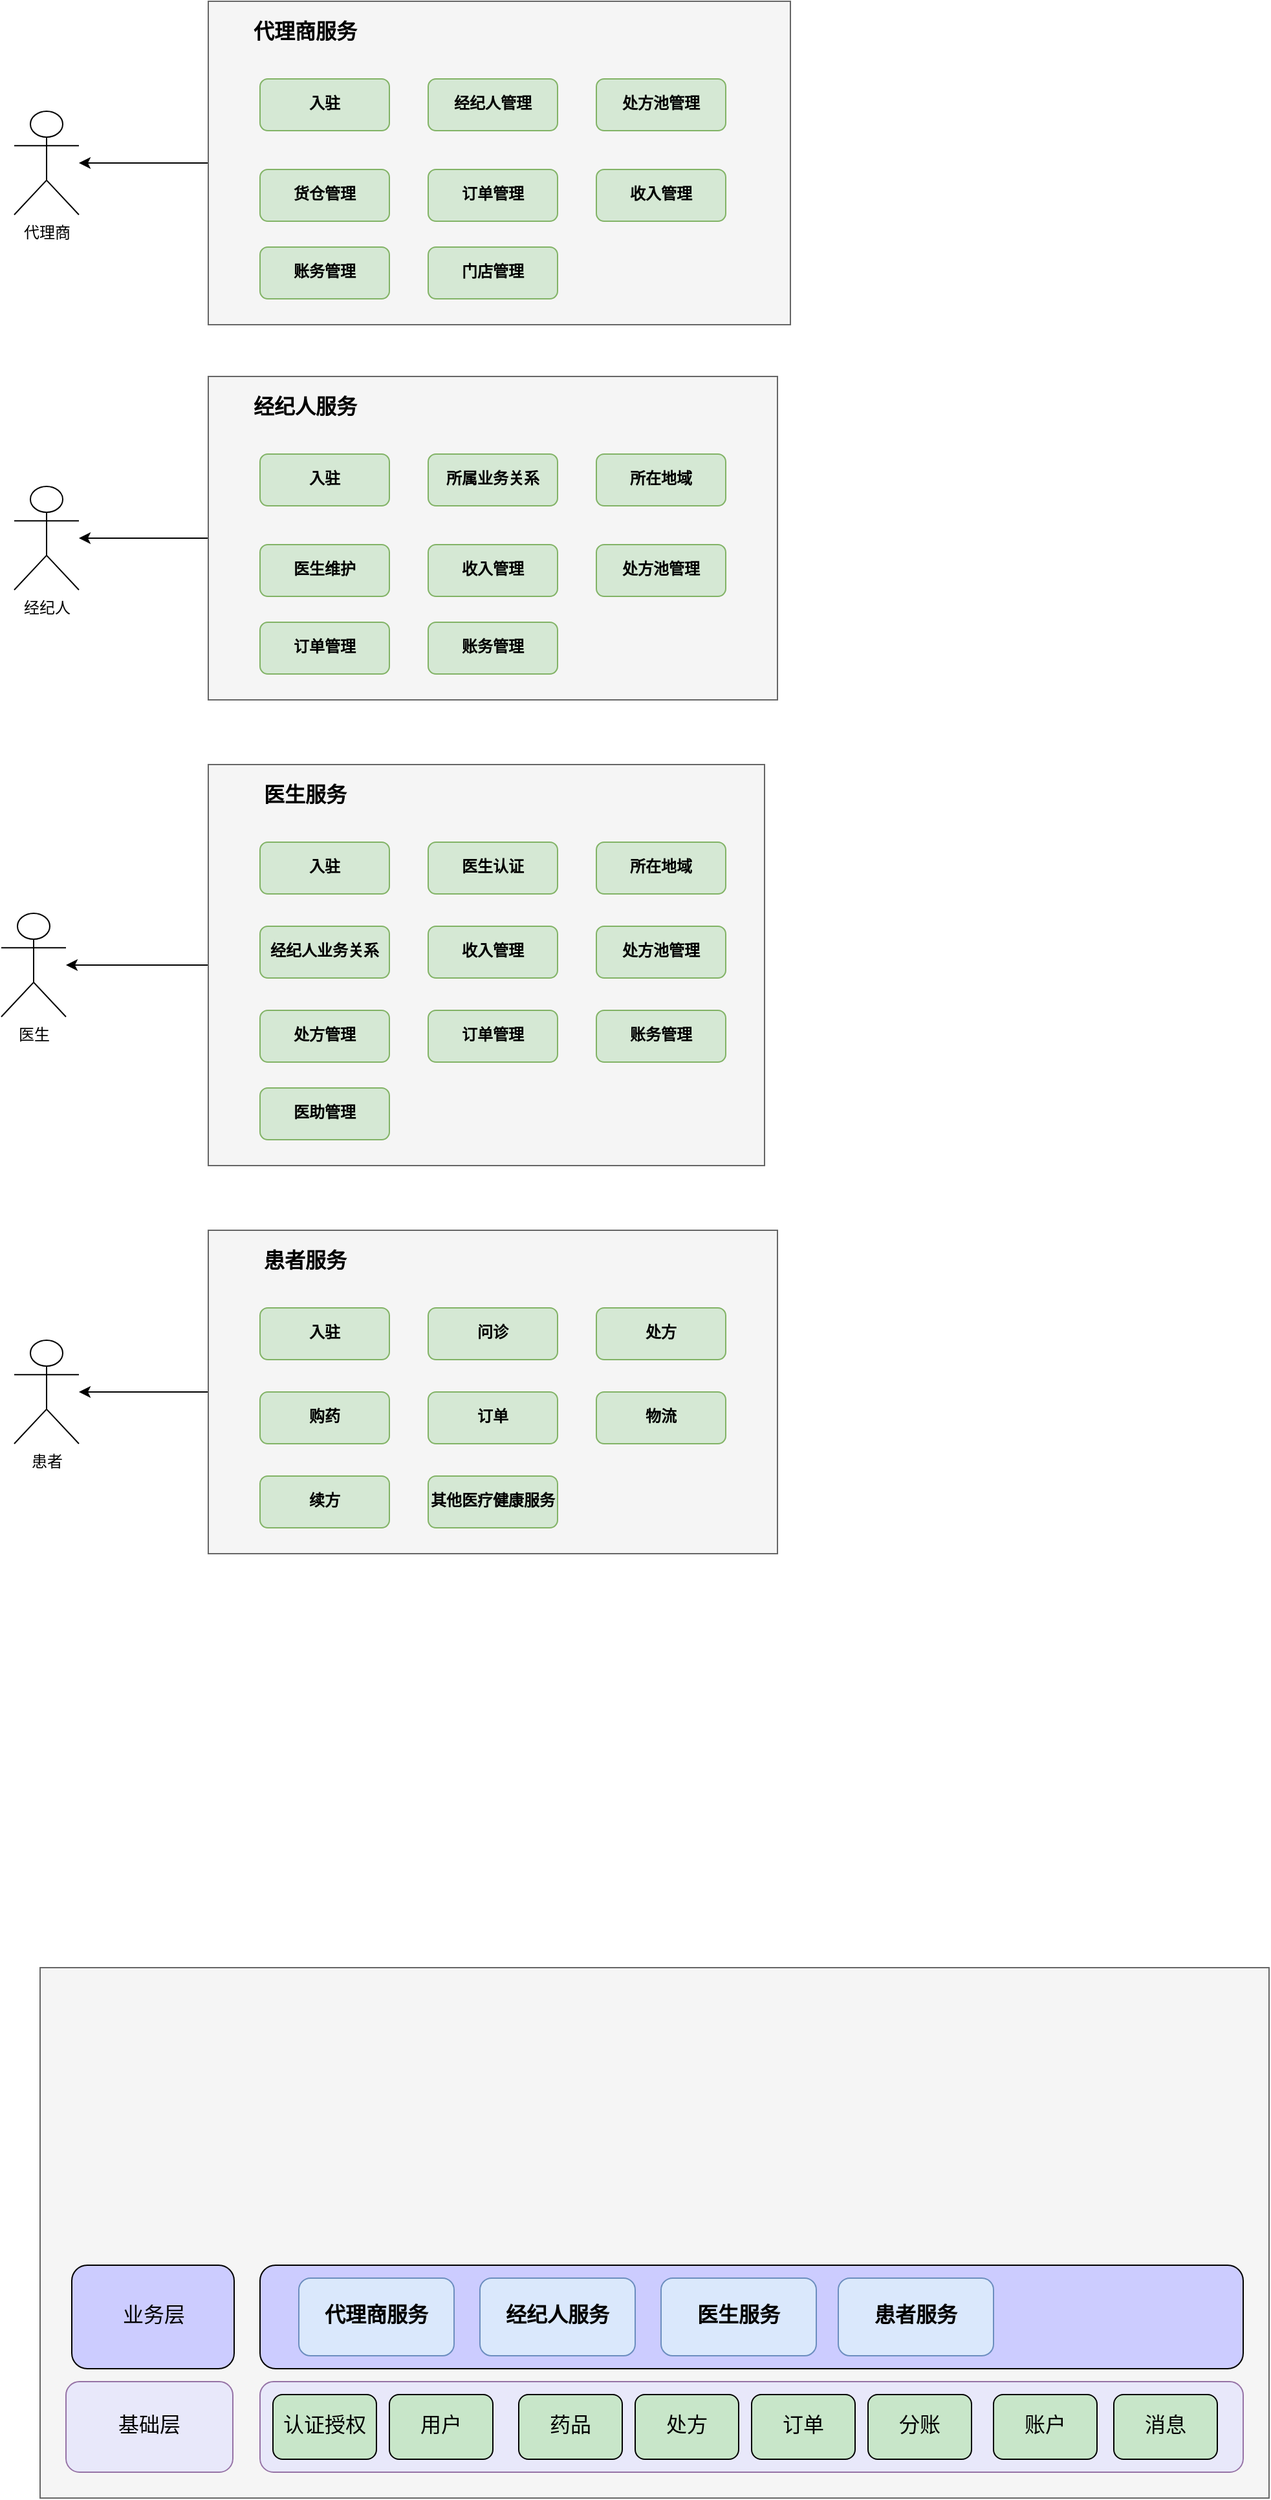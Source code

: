 <mxfile version="20.1.3" type="github">
  <diagram id="FB3oiVCDdu1StfZkIanC" name="第 1 页">
    <mxGraphModel dx="1422" dy="1931" grid="1" gridSize="10" guides="1" tooltips="1" connect="1" arrows="1" fold="1" page="1" pageScale="1" pageWidth="827" pageHeight="1169" math="0" shadow="0">
      <root>
        <mxCell id="0" />
        <mxCell id="1" parent="0" />
        <mxCell id="wnDvW4o2_6gSg0_ogFNA-11" style="edgeStyle=orthogonalEdgeStyle;rounded=0;orthogonalLoop=1;jettySize=auto;html=1;fontFamily=Courier New;fontSize=16;" edge="1" parent="1" source="wnDvW4o2_6gSg0_ogFNA-1" target="wnDvW4o2_6gSg0_ogFNA-2">
          <mxGeometry relative="1" as="geometry" />
        </mxCell>
        <mxCell id="wnDvW4o2_6gSg0_ogFNA-1" value="" style="rounded=0;whiteSpace=wrap;html=1;fillColor=#f5f5f5;fontColor=#333333;strokeColor=#666666;" vertex="1" parent="1">
          <mxGeometry x="220" y="210" width="440" height="250" as="geometry" />
        </mxCell>
        <mxCell id="wnDvW4o2_6gSg0_ogFNA-2" value="经纪人" style="shape=umlActor;verticalLabelPosition=bottom;verticalAlign=top;html=1;outlineConnect=0;" vertex="1" parent="1">
          <mxGeometry x="70" y="295" width="50" height="80" as="geometry" />
        </mxCell>
        <mxCell id="wnDvW4o2_6gSg0_ogFNA-3" value="&lt;b&gt;入驻&lt;/b&gt;" style="rounded=1;whiteSpace=wrap;html=1;fillColor=#d5e8d4;strokeColor=#82b366;fontFamily=Courier New;" vertex="1" parent="1">
          <mxGeometry x="260" y="270" width="100" height="40" as="geometry" />
        </mxCell>
        <mxCell id="wnDvW4o2_6gSg0_ogFNA-4" value="&lt;b&gt;所属业务关系&lt;/b&gt;" style="rounded=1;whiteSpace=wrap;html=1;fillColor=#d5e8d4;strokeColor=#82b366;fontFamily=Courier New;" vertex="1" parent="1">
          <mxGeometry x="390" y="270" width="100" height="40" as="geometry" />
        </mxCell>
        <mxCell id="wnDvW4o2_6gSg0_ogFNA-5" value="&lt;b&gt;所在地域&lt;/b&gt;" style="rounded=1;whiteSpace=wrap;html=1;fillColor=#d5e8d4;strokeColor=#82b366;fontFamily=Courier New;" vertex="1" parent="1">
          <mxGeometry x="520" y="270" width="100" height="40" as="geometry" />
        </mxCell>
        <mxCell id="wnDvW4o2_6gSg0_ogFNA-6" value="&lt;b&gt;医生&lt;/b&gt;&lt;b&gt;维护&lt;/b&gt;" style="rounded=1;whiteSpace=wrap;html=1;fillColor=#d5e8d4;strokeColor=#82b366;fontFamily=Courier New;" vertex="1" parent="1">
          <mxGeometry x="260" y="340" width="100" height="40" as="geometry" />
        </mxCell>
        <mxCell id="wnDvW4o2_6gSg0_ogFNA-7" value="&lt;b&gt;处方池管理&lt;/b&gt;" style="rounded=1;whiteSpace=wrap;html=1;fillColor=#d5e8d4;strokeColor=#82b366;fontFamily=Courier New;" vertex="1" parent="1">
          <mxGeometry x="520" y="340" width="100" height="40" as="geometry" />
        </mxCell>
        <mxCell id="wnDvW4o2_6gSg0_ogFNA-8" value="&lt;b&gt;收入管理&lt;/b&gt;" style="rounded=1;whiteSpace=wrap;html=1;fillColor=#d5e8d4;strokeColor=#82b366;fontFamily=Courier New;" vertex="1" parent="1">
          <mxGeometry x="390" y="340" width="100" height="40" as="geometry" />
        </mxCell>
        <mxCell id="wnDvW4o2_6gSg0_ogFNA-9" value="&lt;b&gt;订单管理&lt;/b&gt;" style="rounded=1;whiteSpace=wrap;html=1;fillColor=#d5e8d4;strokeColor=#82b366;fontFamily=Courier New;" vertex="1" parent="1">
          <mxGeometry x="260" y="400" width="100" height="40" as="geometry" />
        </mxCell>
        <mxCell id="wnDvW4o2_6gSg0_ogFNA-10" value="经纪人服务" style="text;html=1;strokeColor=none;fillColor=none;align=center;verticalAlign=middle;whiteSpace=wrap;rounded=0;fontFamily=Courier New;fontStyle=1;fontSize=16;" vertex="1" parent="1">
          <mxGeometry x="240" y="220" width="110" height="30" as="geometry" />
        </mxCell>
        <mxCell id="wnDvW4o2_6gSg0_ogFNA-12" style="edgeStyle=orthogonalEdgeStyle;rounded=0;orthogonalLoop=1;jettySize=auto;html=1;fontFamily=Courier New;fontSize=16;" edge="1" parent="1" source="wnDvW4o2_6gSg0_ogFNA-13" target="wnDvW4o2_6gSg0_ogFNA-14">
          <mxGeometry relative="1" as="geometry" />
        </mxCell>
        <mxCell id="wnDvW4o2_6gSg0_ogFNA-13" value="" style="rounded=0;whiteSpace=wrap;html=1;fillColor=#f5f5f5;fontColor=#333333;strokeColor=#666666;" vertex="1" parent="1">
          <mxGeometry x="220" y="510" width="430" height="310" as="geometry" />
        </mxCell>
        <mxCell id="wnDvW4o2_6gSg0_ogFNA-14" value="医生" style="shape=umlActor;verticalLabelPosition=bottom;verticalAlign=top;html=1;outlineConnect=0;" vertex="1" parent="1">
          <mxGeometry x="60" y="625" width="50" height="80" as="geometry" />
        </mxCell>
        <mxCell id="wnDvW4o2_6gSg0_ogFNA-15" value="&lt;b&gt;入驻&lt;/b&gt;" style="rounded=1;whiteSpace=wrap;html=1;fillColor=#d5e8d4;strokeColor=#82b366;fontFamily=Courier New;" vertex="1" parent="1">
          <mxGeometry x="260" y="570" width="100" height="40" as="geometry" />
        </mxCell>
        <mxCell id="wnDvW4o2_6gSg0_ogFNA-16" value="&lt;b&gt;医生认证&lt;/b&gt;" style="rounded=1;whiteSpace=wrap;html=1;fillColor=#d5e8d4;strokeColor=#82b366;fontFamily=Courier New;" vertex="1" parent="1">
          <mxGeometry x="390" y="570" width="100" height="40" as="geometry" />
        </mxCell>
        <mxCell id="wnDvW4o2_6gSg0_ogFNA-17" value="&lt;b&gt;所在地域&lt;/b&gt;" style="rounded=1;whiteSpace=wrap;html=1;fillColor=#d5e8d4;strokeColor=#82b366;fontFamily=Courier New;" vertex="1" parent="1">
          <mxGeometry x="520" y="570" width="100" height="40" as="geometry" />
        </mxCell>
        <mxCell id="wnDvW4o2_6gSg0_ogFNA-18" value="&lt;b&gt;经纪人业务关系&lt;/b&gt;" style="rounded=1;whiteSpace=wrap;html=1;fillColor=#d5e8d4;strokeColor=#82b366;fontFamily=Courier New;" vertex="1" parent="1">
          <mxGeometry x="260" y="635" width="100" height="40" as="geometry" />
        </mxCell>
        <mxCell id="wnDvW4o2_6gSg0_ogFNA-19" value="&lt;b&gt;处方池管理&lt;/b&gt;" style="rounded=1;whiteSpace=wrap;html=1;fillColor=#d5e8d4;strokeColor=#82b366;fontFamily=Courier New;" vertex="1" parent="1">
          <mxGeometry x="520" y="635" width="100" height="40" as="geometry" />
        </mxCell>
        <mxCell id="wnDvW4o2_6gSg0_ogFNA-20" value="&lt;b&gt;收入管理&lt;/b&gt;" style="rounded=1;whiteSpace=wrap;html=1;fillColor=#d5e8d4;strokeColor=#82b366;fontFamily=Courier New;" vertex="1" parent="1">
          <mxGeometry x="390" y="635" width="100" height="40" as="geometry" />
        </mxCell>
        <mxCell id="wnDvW4o2_6gSg0_ogFNA-21" value="&lt;b&gt;订单管理&lt;/b&gt;" style="rounded=1;whiteSpace=wrap;html=1;fillColor=#d5e8d4;strokeColor=#82b366;fontFamily=Courier New;" vertex="1" parent="1">
          <mxGeometry x="390" y="700" width="100" height="40" as="geometry" />
        </mxCell>
        <mxCell id="wnDvW4o2_6gSg0_ogFNA-22" value="医生服务" style="text;html=1;strokeColor=none;fillColor=none;align=center;verticalAlign=middle;whiteSpace=wrap;rounded=0;fontFamily=Courier New;fontStyle=1;fontSize=16;" vertex="1" parent="1">
          <mxGeometry x="240" y="520" width="110" height="30" as="geometry" />
        </mxCell>
        <mxCell id="wnDvW4o2_6gSg0_ogFNA-23" value="&lt;b&gt;处方管理&lt;/b&gt;" style="rounded=1;whiteSpace=wrap;html=1;fillColor=#d5e8d4;strokeColor=#82b366;fontFamily=Courier New;" vertex="1" parent="1">
          <mxGeometry x="260" y="700" width="100" height="40" as="geometry" />
        </mxCell>
        <mxCell id="wnDvW4o2_6gSg0_ogFNA-24" style="edgeStyle=orthogonalEdgeStyle;rounded=0;orthogonalLoop=1;jettySize=auto;html=1;fontFamily=Courier New;fontSize=16;" edge="1" parent="1" source="wnDvW4o2_6gSg0_ogFNA-25" target="wnDvW4o2_6gSg0_ogFNA-26">
          <mxGeometry relative="1" as="geometry" />
        </mxCell>
        <mxCell id="wnDvW4o2_6gSg0_ogFNA-25" value="" style="rounded=0;whiteSpace=wrap;html=1;fillColor=#f5f5f5;fontColor=#333333;strokeColor=#666666;" vertex="1" parent="1">
          <mxGeometry x="220" y="-80" width="450" height="250" as="geometry" />
        </mxCell>
        <mxCell id="wnDvW4o2_6gSg0_ogFNA-26" value="代理商" style="shape=umlActor;verticalLabelPosition=bottom;verticalAlign=top;html=1;outlineConnect=0;" vertex="1" parent="1">
          <mxGeometry x="70" y="5" width="50" height="80" as="geometry" />
        </mxCell>
        <mxCell id="wnDvW4o2_6gSg0_ogFNA-27" value="&lt;b&gt;入驻&lt;/b&gt;" style="rounded=1;whiteSpace=wrap;html=1;fillColor=#d5e8d4;strokeColor=#82b366;fontFamily=Courier New;" vertex="1" parent="1">
          <mxGeometry x="260" y="-20" width="100" height="40" as="geometry" />
        </mxCell>
        <mxCell id="wnDvW4o2_6gSg0_ogFNA-28" value="&lt;b&gt;处方池管理&lt;/b&gt;" style="rounded=1;whiteSpace=wrap;html=1;fillColor=#d5e8d4;strokeColor=#82b366;fontFamily=Courier New;" vertex="1" parent="1">
          <mxGeometry x="520" y="-20" width="100" height="40" as="geometry" />
        </mxCell>
        <mxCell id="wnDvW4o2_6gSg0_ogFNA-29" value="&lt;b&gt;经纪人管理&lt;/b&gt;" style="rounded=1;whiteSpace=wrap;html=1;fillColor=#d5e8d4;strokeColor=#82b366;fontFamily=Courier New;" vertex="1" parent="1">
          <mxGeometry x="390" y="-20" width="100" height="40" as="geometry" />
        </mxCell>
        <mxCell id="wnDvW4o2_6gSg0_ogFNA-32" value="&lt;b&gt;收入管理&lt;/b&gt;" style="rounded=1;whiteSpace=wrap;html=1;fillColor=#d5e8d4;strokeColor=#82b366;fontFamily=Courier New;" vertex="1" parent="1">
          <mxGeometry x="520" y="50" width="100" height="40" as="geometry" />
        </mxCell>
        <mxCell id="wnDvW4o2_6gSg0_ogFNA-33" value="&lt;b&gt;货仓管理&lt;/b&gt;" style="rounded=1;whiteSpace=wrap;html=1;fillColor=#d5e8d4;strokeColor=#82b366;fontFamily=Courier New;" vertex="1" parent="1">
          <mxGeometry x="260" y="50" width="100" height="40" as="geometry" />
        </mxCell>
        <mxCell id="wnDvW4o2_6gSg0_ogFNA-34" value="代理商服务" style="text;html=1;strokeColor=none;fillColor=none;align=center;verticalAlign=middle;whiteSpace=wrap;rounded=0;fontFamily=Courier New;fontStyle=1;fontSize=16;" vertex="1" parent="1">
          <mxGeometry x="240" y="-70" width="110" height="30" as="geometry" />
        </mxCell>
        <mxCell id="wnDvW4o2_6gSg0_ogFNA-37" value="&lt;b&gt;账务管理&lt;/b&gt;" style="rounded=1;whiteSpace=wrap;html=1;fillColor=#d5e8d4;strokeColor=#82b366;fontFamily=Courier New;" vertex="1" parent="1">
          <mxGeometry x="260" y="110" width="100" height="40" as="geometry" />
        </mxCell>
        <mxCell id="wnDvW4o2_6gSg0_ogFNA-38" value="&lt;b&gt;账务管理&lt;/b&gt;" style="rounded=1;whiteSpace=wrap;html=1;fillColor=#d5e8d4;strokeColor=#82b366;fontFamily=Courier New;" vertex="1" parent="1">
          <mxGeometry x="390" y="400" width="100" height="40" as="geometry" />
        </mxCell>
        <mxCell id="wnDvW4o2_6gSg0_ogFNA-40" value="&lt;b&gt;账务管理&lt;/b&gt;" style="rounded=1;whiteSpace=wrap;html=1;fillColor=#d5e8d4;strokeColor=#82b366;fontFamily=Courier New;" vertex="1" parent="1">
          <mxGeometry x="520" y="700" width="100" height="40" as="geometry" />
        </mxCell>
        <mxCell id="wnDvW4o2_6gSg0_ogFNA-41" value="&lt;b&gt;订单管理&lt;/b&gt;" style="rounded=1;whiteSpace=wrap;html=1;fillColor=#d5e8d4;strokeColor=#82b366;fontFamily=Courier New;" vertex="1" parent="1">
          <mxGeometry x="390" y="50" width="100" height="40" as="geometry" />
        </mxCell>
        <mxCell id="wnDvW4o2_6gSg0_ogFNA-42" style="edgeStyle=orthogonalEdgeStyle;rounded=0;orthogonalLoop=1;jettySize=auto;html=1;fontFamily=Courier New;fontSize=16;" edge="1" parent="1" source="wnDvW4o2_6gSg0_ogFNA-43" target="wnDvW4o2_6gSg0_ogFNA-44">
          <mxGeometry relative="1" as="geometry" />
        </mxCell>
        <mxCell id="wnDvW4o2_6gSg0_ogFNA-43" value="" style="rounded=0;whiteSpace=wrap;html=1;fillColor=#f5f5f5;fontColor=#333333;strokeColor=#666666;" vertex="1" parent="1">
          <mxGeometry x="220" y="870" width="440" height="250" as="geometry" />
        </mxCell>
        <mxCell id="wnDvW4o2_6gSg0_ogFNA-44" value="患者" style="shape=umlActor;verticalLabelPosition=bottom;verticalAlign=top;html=1;outlineConnect=0;" vertex="1" parent="1">
          <mxGeometry x="70" y="955" width="50" height="80" as="geometry" />
        </mxCell>
        <mxCell id="wnDvW4o2_6gSg0_ogFNA-45" value="&lt;b&gt;入驻&lt;/b&gt;" style="rounded=1;whiteSpace=wrap;html=1;fillColor=#d5e8d4;strokeColor=#82b366;fontFamily=Courier New;" vertex="1" parent="1">
          <mxGeometry x="260" y="930" width="100" height="40" as="geometry" />
        </mxCell>
        <mxCell id="wnDvW4o2_6gSg0_ogFNA-46" value="&lt;b&gt;问诊&lt;/b&gt;" style="rounded=1;whiteSpace=wrap;html=1;fillColor=#d5e8d4;strokeColor=#82b366;fontFamily=Courier New;" vertex="1" parent="1">
          <mxGeometry x="390" y="930" width="100" height="40" as="geometry" />
        </mxCell>
        <mxCell id="wnDvW4o2_6gSg0_ogFNA-47" value="&lt;b&gt;处方&lt;/b&gt;" style="rounded=1;whiteSpace=wrap;html=1;fillColor=#d5e8d4;strokeColor=#82b366;fontFamily=Courier New;" vertex="1" parent="1">
          <mxGeometry x="520" y="930" width="100" height="40" as="geometry" />
        </mxCell>
        <mxCell id="wnDvW4o2_6gSg0_ogFNA-48" value="&lt;b&gt;购药&lt;/b&gt;" style="rounded=1;whiteSpace=wrap;html=1;fillColor=#d5e8d4;strokeColor=#82b366;fontFamily=Courier New;" vertex="1" parent="1">
          <mxGeometry x="260" y="995" width="100" height="40" as="geometry" />
        </mxCell>
        <mxCell id="wnDvW4o2_6gSg0_ogFNA-49" value="&lt;b&gt;物流&lt;/b&gt;" style="rounded=1;whiteSpace=wrap;html=1;fillColor=#d5e8d4;strokeColor=#82b366;fontFamily=Courier New;" vertex="1" parent="1">
          <mxGeometry x="520" y="995" width="100" height="40" as="geometry" />
        </mxCell>
        <mxCell id="wnDvW4o2_6gSg0_ogFNA-50" value="&lt;b&gt;订单&lt;/b&gt;" style="rounded=1;whiteSpace=wrap;html=1;fillColor=#d5e8d4;strokeColor=#82b366;fontFamily=Courier New;" vertex="1" parent="1">
          <mxGeometry x="390" y="995" width="100" height="40" as="geometry" />
        </mxCell>
        <mxCell id="wnDvW4o2_6gSg0_ogFNA-52" value="患者服务" style="text;html=1;strokeColor=none;fillColor=none;align=center;verticalAlign=middle;whiteSpace=wrap;rounded=0;fontFamily=Courier New;fontStyle=1;fontSize=16;" vertex="1" parent="1">
          <mxGeometry x="240" y="880" width="110" height="30" as="geometry" />
        </mxCell>
        <mxCell id="wnDvW4o2_6gSg0_ogFNA-53" value="&lt;b&gt;续方&lt;/b&gt;" style="rounded=1;whiteSpace=wrap;html=1;fillColor=#d5e8d4;strokeColor=#82b366;fontFamily=Courier New;" vertex="1" parent="1">
          <mxGeometry x="260" y="1060" width="100" height="40" as="geometry" />
        </mxCell>
        <mxCell id="wnDvW4o2_6gSg0_ogFNA-55" value="&lt;b&gt;其他医疗健康服务&lt;/b&gt;" style="rounded=1;whiteSpace=wrap;html=1;fillColor=#d5e8d4;strokeColor=#82b366;fontFamily=Courier New;" vertex="1" parent="1">
          <mxGeometry x="390" y="1060" width="100" height="40" as="geometry" />
        </mxCell>
        <mxCell id="wnDvW4o2_6gSg0_ogFNA-56" value="" style="rounded=0;whiteSpace=wrap;html=1;fillColor=#f5f5f5;fontColor=#333333;strokeColor=#666666;" vertex="1" parent="1">
          <mxGeometry x="90" y="1440" width="950" height="410" as="geometry" />
        </mxCell>
        <mxCell id="wnDvW4o2_6gSg0_ogFNA-58" value="&lt;b&gt;门店管理&lt;/b&gt;" style="rounded=1;whiteSpace=wrap;html=1;fillColor=#d5e8d4;strokeColor=#82b366;fontFamily=Courier New;" vertex="1" parent="1">
          <mxGeometry x="390" y="110" width="100" height="40" as="geometry" />
        </mxCell>
        <mxCell id="wnDvW4o2_6gSg0_ogFNA-62" value="&lt;b&gt;医助管理&lt;/b&gt;" style="rounded=1;whiteSpace=wrap;html=1;fillColor=#d5e8d4;strokeColor=#82b366;fontFamily=Courier New;" vertex="1" parent="1">
          <mxGeometry x="260" y="760" width="100" height="40" as="geometry" />
        </mxCell>
        <mxCell id="wnDvW4o2_6gSg0_ogFNA-63" value="基础层" style="rounded=1;whiteSpace=wrap;html=1;fontFamily=Courier New;fontSize=16;fillColor=#E8E8FA;strokeColor=#9673a6;" vertex="1" parent="1">
          <mxGeometry x="110" y="1760" width="129" height="70" as="geometry" />
        </mxCell>
        <mxCell id="wnDvW4o2_6gSg0_ogFNA-64" value="" style="rounded=1;whiteSpace=wrap;html=1;fontFamily=Courier New;fontSize=16;fillColor=#E8E8FA;strokeColor=#9673a6;" vertex="1" parent="1">
          <mxGeometry x="260" y="1760" width="760" height="70" as="geometry" />
        </mxCell>
        <mxCell id="wnDvW4o2_6gSg0_ogFNA-65" value="认证授权" style="rounded=1;whiteSpace=wrap;html=1;fontFamily=Courier New;fontSize=16;fillColor=#C8E6C9;" vertex="1" parent="1">
          <mxGeometry x="270" y="1770" width="80" height="50" as="geometry" />
        </mxCell>
        <mxCell id="wnDvW4o2_6gSg0_ogFNA-66" value="药品" style="rounded=1;whiteSpace=wrap;html=1;fontFamily=Courier New;fontSize=16;gradientColor=none;fillColor=#C8E6C9;" vertex="1" parent="1">
          <mxGeometry x="460" y="1770" width="80" height="50" as="geometry" />
        </mxCell>
        <mxCell id="wnDvW4o2_6gSg0_ogFNA-67" value="处方" style="rounded=1;whiteSpace=wrap;html=1;fontFamily=Courier New;fontSize=16;fillColor=#C8E6C9;" vertex="1" parent="1">
          <mxGeometry x="550" y="1770" width="80" height="50" as="geometry" />
        </mxCell>
        <mxCell id="wnDvW4o2_6gSg0_ogFNA-68" value="订单" style="rounded=1;whiteSpace=wrap;html=1;fontFamily=Courier New;fontSize=16;fillColor=#C8E6C9;" vertex="1" parent="1">
          <mxGeometry x="640" y="1770" width="80" height="50" as="geometry" />
        </mxCell>
        <mxCell id="wnDvW4o2_6gSg0_ogFNA-69" value="分账" style="rounded=1;whiteSpace=wrap;html=1;fontFamily=Courier New;fontSize=16;fillColor=#C8E6C9;" vertex="1" parent="1">
          <mxGeometry x="730" y="1770" width="80" height="50" as="geometry" />
        </mxCell>
        <mxCell id="wnDvW4o2_6gSg0_ogFNA-70" value="账户" style="rounded=1;whiteSpace=wrap;html=1;fontFamily=Courier New;fontSize=16;fillColor=#C8E6C9;" vertex="1" parent="1">
          <mxGeometry x="827" y="1770" width="80" height="50" as="geometry" />
        </mxCell>
        <mxCell id="wnDvW4o2_6gSg0_ogFNA-71" value="用户" style="rounded=1;whiteSpace=wrap;html=1;fontFamily=Courier New;fontSize=16;fillColor=#C8E6C9;" vertex="1" parent="1">
          <mxGeometry x="360" y="1770" width="80" height="50" as="geometry" />
        </mxCell>
        <mxCell id="wnDvW4o2_6gSg0_ogFNA-72" value="消息" style="rounded=1;whiteSpace=wrap;html=1;fontFamily=Courier New;fontSize=16;fillColor=#C8E6C9;" vertex="1" parent="1">
          <mxGeometry x="920" y="1770" width="80" height="50" as="geometry" />
        </mxCell>
        <mxCell id="wnDvW4o2_6gSg0_ogFNA-73" value="业务层" style="rounded=1;whiteSpace=wrap;html=1;fontFamily=Courier New;fontSize=16;fillColor=#CCCCFF;gradientColor=none;" vertex="1" parent="1">
          <mxGeometry x="114.5" y="1670" width="125.5" height="80" as="geometry" />
        </mxCell>
        <mxCell id="wnDvW4o2_6gSg0_ogFNA-74" value="" style="rounded=1;whiteSpace=wrap;html=1;fontFamily=Courier New;fontSize=16;fillColor=#CCCCFF;gradientColor=none;" vertex="1" parent="1">
          <mxGeometry x="260" y="1670" width="760" height="80" as="geometry" />
        </mxCell>
        <mxCell id="wnDvW4o2_6gSg0_ogFNA-60" value="&lt;span style=&quot;font-weight: 700;&quot;&gt;医生服务&lt;/span&gt;" style="rounded=1;whiteSpace=wrap;html=1;fontFamily=Courier New;fontSize=16;fillColor=#dae8fc;strokeColor=#6c8ebf;" vertex="1" parent="1">
          <mxGeometry x="570" y="1680" width="120" height="60" as="geometry" />
        </mxCell>
        <mxCell id="wnDvW4o2_6gSg0_ogFNA-57" value="&lt;span style=&quot;font-weight: 700;&quot;&gt;代理商服务&lt;/span&gt;" style="rounded=1;whiteSpace=wrap;html=1;fontFamily=Courier New;fontSize=16;fillColor=#dae8fc;strokeColor=#6c8ebf;" vertex="1" parent="1">
          <mxGeometry x="290" y="1680" width="120" height="60" as="geometry" />
        </mxCell>
        <mxCell id="wnDvW4o2_6gSg0_ogFNA-59" value="&lt;span style=&quot;font-weight: 700;&quot;&gt;经纪人服务&lt;/span&gt;" style="rounded=1;whiteSpace=wrap;html=1;fontFamily=Courier New;fontSize=16;fillColor=#dae8fc;strokeColor=#6c8ebf;" vertex="1" parent="1">
          <mxGeometry x="430" y="1680" width="120" height="60" as="geometry" />
        </mxCell>
        <mxCell id="wnDvW4o2_6gSg0_ogFNA-61" value="&lt;span style=&quot;font-weight: 700;&quot;&gt;患者服务&lt;/span&gt;" style="rounded=1;whiteSpace=wrap;html=1;fontFamily=Courier New;fontSize=16;fillColor=#dae8fc;strokeColor=#6c8ebf;" vertex="1" parent="1">
          <mxGeometry x="707" y="1680" width="120" height="60" as="geometry" />
        </mxCell>
      </root>
    </mxGraphModel>
  </diagram>
</mxfile>
